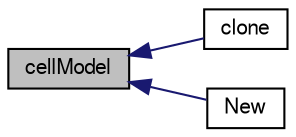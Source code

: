 digraph "cellModel"
{
  bgcolor="transparent";
  edge [fontname="FreeSans",fontsize="10",labelfontname="FreeSans",labelfontsize="10"];
  node [fontname="FreeSans",fontsize="10",shape=record];
  rankdir="LR";
  Node303 [label="cellModel",height=0.2,width=0.4,color="black", fillcolor="grey75", style="filled", fontcolor="black"];
  Node303 -> Node304 [dir="back",color="midnightblue",fontsize="10",style="solid",fontname="FreeSans"];
  Node304 [label="clone",height=0.2,width=0.4,color="black",URL="$a27198.html#a965f7dda1b12ecbb8985f8019b255ba8",tooltip="Return clone. "];
  Node303 -> Node305 [dir="back",color="midnightblue",fontsize="10",style="solid",fontname="FreeSans"];
  Node305 [label="New",height=0.2,width=0.4,color="black",URL="$a27198.html#a0338b41f2eb1fb04da06ff8887ad29b3",tooltip="Return a new cellModel on free-store created from Istream. "];
}
